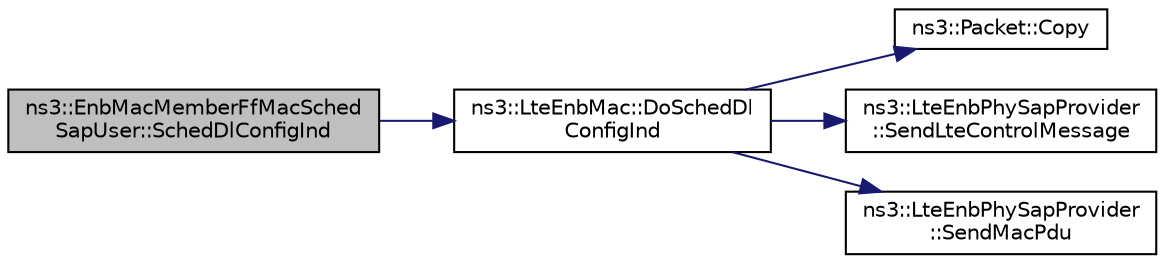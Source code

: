 digraph "ns3::EnbMacMemberFfMacSchedSapUser::SchedDlConfigInd"
{
 // LATEX_PDF_SIZE
  edge [fontname="Helvetica",fontsize="10",labelfontname="Helvetica",labelfontsize="10"];
  node [fontname="Helvetica",fontsize="10",shape=record];
  rankdir="LR";
  Node1 [label="ns3::EnbMacMemberFfMacSched\lSapUser::SchedDlConfigInd",height=0.2,width=0.4,color="black", fillcolor="grey75", style="filled", fontcolor="black",tooltip="SCHED_DL_CONFIG_IND."];
  Node1 -> Node2 [color="midnightblue",fontsize="10",style="solid",fontname="Helvetica"];
  Node2 [label="ns3::LteEnbMac::DoSchedDl\lConfigInd",height=0.2,width=0.4,color="black", fillcolor="white", style="filled",URL="$classns3_1_1_lte_enb_mac.html#a0a3fe07d4ba3040fcb480fd99f24cda8",tooltip="Sched DL Config Indication function."];
  Node2 -> Node3 [color="midnightblue",fontsize="10",style="solid",fontname="Helvetica"];
  Node3 [label="ns3::Packet::Copy",height=0.2,width=0.4,color="black", fillcolor="white", style="filled",URL="$classns3_1_1_packet.html#afb38be706cfc761bc1c0591f595fc1b7",tooltip="performs a COW copy of the packet."];
  Node2 -> Node4 [color="midnightblue",fontsize="10",style="solid",fontname="Helvetica"];
  Node4 [label="ns3::LteEnbPhySapProvider\l::SendLteControlMessage",height=0.2,width=0.4,color="black", fillcolor="white", style="filled",URL="$classns3_1_1_lte_enb_phy_sap_provider.html#a091d846bf3255f2ae15a8cea600fba0e",tooltip="Send SendLteControlMessage (PDCCH map, CQI feedbacks) using the ideal control channel."];
  Node2 -> Node5 [color="midnightblue",fontsize="10",style="solid",fontname="Helvetica"];
  Node5 [label="ns3::LteEnbPhySapProvider\l::SendMacPdu",height=0.2,width=0.4,color="black", fillcolor="white", style="filled",URL="$classns3_1_1_lte_enb_phy_sap_provider.html#ad9d8ed21001df4df23c132fd90cf402d",tooltip="Send the MAC PDU to the channel."];
}
